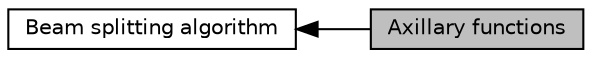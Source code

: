 digraph "Axillary functions"
{
  edge [fontname="Helvetica",fontsize="10",labelfontname="Helvetica",labelfontsize="10"];
  node [fontname="Helvetica",fontsize="10",shape=record];
  rankdir=LR;
  Node0 [label="Axillary functions",height=0.2,width=0.4,color="black", fillcolor="grey75", style="filled", fontcolor="black"];
  Node1 [label="Beam splitting algorithm",height=0.2,width=0.4,color="black", fillcolor="white", style="filled",URL="$group___tracer.html"];
  Node1->Node0 [shape=plaintext, dir="back", style="solid"];
}
